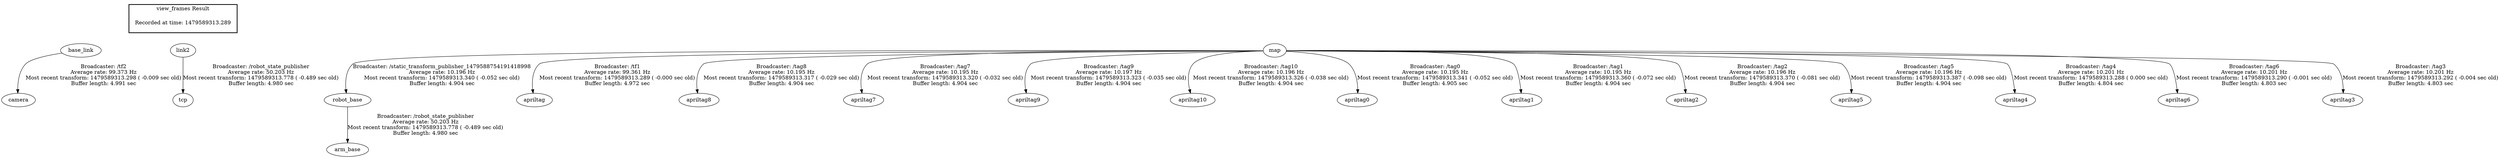 digraph G {
"base_link" -> "camera"[label="Broadcaster: /tf2\nAverage rate: 99.373 Hz\nMost recent transform: 1479589313.298 ( -0.009 sec old)\nBuffer length: 4.991 sec\n"];
"link2" -> "tcp"[label="Broadcaster: /robot_state_publisher\nAverage rate: 50.203 Hz\nMost recent transform: 1479589313.778 ( -0.489 sec old)\nBuffer length: 4.980 sec\n"];
"robot_base" -> "arm_base"[label="Broadcaster: /robot_state_publisher\nAverage rate: 50.203 Hz\nMost recent transform: 1479589313.778 ( -0.489 sec old)\nBuffer length: 4.980 sec\n"];
"map" -> "robot_base"[label="Broadcaster: /static_transform_publisher_1479588754191418998\nAverage rate: 10.196 Hz\nMost recent transform: 1479589313.340 ( -0.052 sec old)\nBuffer length: 4.904 sec\n"];
"map" -> "apriltag"[label="Broadcaster: /tf1\nAverage rate: 99.361 Hz\nMost recent transform: 1479589313.289 ( -0.000 sec old)\nBuffer length: 4.972 sec\n"];
"map" -> "apriltag8"[label="Broadcaster: /tag8\nAverage rate: 10.195 Hz\nMost recent transform: 1479589313.317 ( -0.029 sec old)\nBuffer length: 4.904 sec\n"];
"map" -> "apriltag7"[label="Broadcaster: /tag7\nAverage rate: 10.195 Hz\nMost recent transform: 1479589313.320 ( -0.032 sec old)\nBuffer length: 4.904 sec\n"];
"map" -> "apriltag9"[label="Broadcaster: /tag9\nAverage rate: 10.197 Hz\nMost recent transform: 1479589313.323 ( -0.035 sec old)\nBuffer length: 4.904 sec\n"];
"map" -> "apriltag10"[label="Broadcaster: /tag10\nAverage rate: 10.196 Hz\nMost recent transform: 1479589313.326 ( -0.038 sec old)\nBuffer length: 4.904 sec\n"];
"map" -> "apriltag0"[label="Broadcaster: /tag0\nAverage rate: 10.195 Hz\nMost recent transform: 1479589313.341 ( -0.052 sec old)\nBuffer length: 4.905 sec\n"];
"map" -> "apriltag1"[label="Broadcaster: /tag1\nAverage rate: 10.195 Hz\nMost recent transform: 1479589313.360 ( -0.072 sec old)\nBuffer length: 4.904 sec\n"];
"map" -> "apriltag2"[label="Broadcaster: /tag2\nAverage rate: 10.196 Hz\nMost recent transform: 1479589313.370 ( -0.081 sec old)\nBuffer length: 4.904 sec\n"];
"map" -> "apriltag5"[label="Broadcaster: /tag5\nAverage rate: 10.196 Hz\nMost recent transform: 1479589313.387 ( -0.098 sec old)\nBuffer length: 4.904 sec\n"];
"map" -> "apriltag4"[label="Broadcaster: /tag4\nAverage rate: 10.201 Hz\nMost recent transform: 1479589313.288 ( 0.000 sec old)\nBuffer length: 4.804 sec\n"];
"map" -> "apriltag6"[label="Broadcaster: /tag6\nAverage rate: 10.201 Hz\nMost recent transform: 1479589313.290 ( -0.001 sec old)\nBuffer length: 4.803 sec\n"];
"map" -> "apriltag3"[label="Broadcaster: /tag3\nAverage rate: 10.201 Hz\nMost recent transform: 1479589313.292 ( -0.004 sec old)\nBuffer length: 4.803 sec\n"];
edge [style=invis];
 subgraph cluster_legend { style=bold; color=black; label ="view_frames Result";
"Recorded at time: 1479589313.289"[ shape=plaintext ] ;
 }->"base_link";
edge [style=invis];
 subgraph cluster_legend { style=bold; color=black; label ="view_frames Result";
"Recorded at time: 1479589313.289"[ shape=plaintext ] ;
 }->"link2";
edge [style=invis];
 subgraph cluster_legend { style=bold; color=black; label ="view_frames Result";
"Recorded at time: 1479589313.289"[ shape=plaintext ] ;
 }->"map";
}